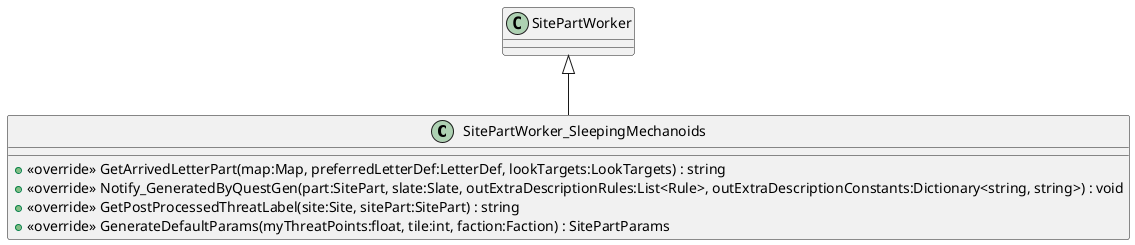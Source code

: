 @startuml
class SitePartWorker_SleepingMechanoids {
    + <<override>> GetArrivedLetterPart(map:Map, preferredLetterDef:LetterDef, lookTargets:LookTargets) : string
    + <<override>> Notify_GeneratedByQuestGen(part:SitePart, slate:Slate, outExtraDescriptionRules:List<Rule>, outExtraDescriptionConstants:Dictionary<string, string>) : void
    + <<override>> GetPostProcessedThreatLabel(site:Site, sitePart:SitePart) : string
    + <<override>> GenerateDefaultParams(myThreatPoints:float, tile:int, faction:Faction) : SitePartParams
}
SitePartWorker <|-- SitePartWorker_SleepingMechanoids
@enduml
